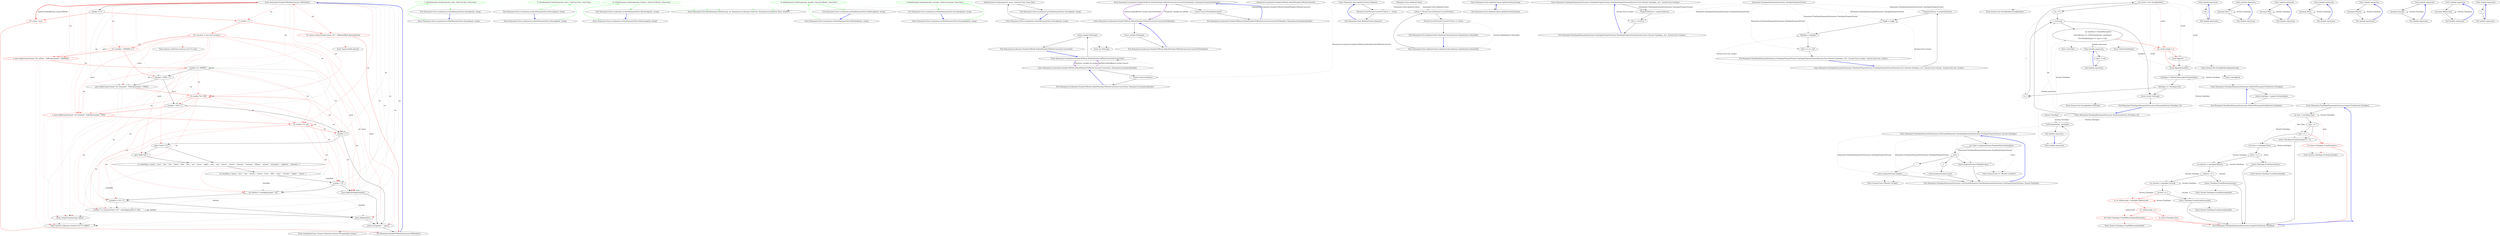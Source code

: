 digraph  {
n0 [cluster="Humanizer.NumberToWordsExtension.ToWords(int)", label="Entry Humanizer.NumberToWordsExtension.ToWords(int)", span="13-13"];
n1 [cluster="Humanizer.NumberToWordsExtension.ToWords(int)", label="number == 0", span="15-15"];
n3 [cluster="Humanizer.NumberToWordsExtension.ToWords(int)", color=red, community=0, label="3: number < 0", span="18-18"];
n4 [cluster="Humanizer.NumberToWordsExtension.ToWords(int)", color=red, community=0, label="23: return string.Format(''minus {0}'', ToWords(Math.Abs(number)));", span="19-19"];
n6 [cluster="Humanizer.NumberToWordsExtension.ToWords(int)", color=red, community=0, label="23: (number / 1000000) > 0", span="23-23"];
n7 [cluster="Humanizer.NumberToWordsExtension.ToWords(int)", color=red, community=0, label="3: parts.Add(string.Format(''{0} million'', ToWords(number / 1000000)))", span="25-25"];
n8 [cluster="Humanizer.NumberToWordsExtension.ToWords(int)", label="number %= 1000000", span="26-26"];
n9 [cluster="Humanizer.NumberToWordsExtension.ToWords(int)", label="(number / 1000) > 0", span="29-29"];
n10 [cluster="Humanizer.NumberToWordsExtension.ToWords(int)", label="parts.Add(string.Format(''{0} thousand'', ToWords(number / 1000)))", span="31-31"];
n11 [cluster="Humanizer.NumberToWordsExtension.ToWords(int)", color=red, community=0, label="23: number %= 1000", span="32-32"];
n12 [cluster="Humanizer.NumberToWordsExtension.ToWords(int)", label="(number / 100) > 0", span="35-35"];
n13 [cluster="Humanizer.NumberToWordsExtension.ToWords(int)", color=red, community=0, label="3: parts.Add(string.Format(''{0} hundred'', ToWords(number / 100)))", span="37-37"];
n14 [cluster="Humanizer.NumberToWordsExtension.ToWords(int)", color=red, community=0, label="23: number %= 100", span="38-38"];
n15 [cluster="Humanizer.NumberToWordsExtension.ToWords(int)", label="number > 0", span="41-41"];
n20 [cluster="Humanizer.NumberToWordsExtension.ToWords(int)", label="number < 20", span="49-49"];
n21 [cluster="Humanizer.NumberToWordsExtension.ToWords(int)", label="parts.Add(unitsMap[number])", span="50-50"];
n22 [cluster="Humanizer.NumberToWordsExtension.ToWords(int)", label="var lastPart = tensMap[number / 10]", span="53-53"];
n23 [cluster="Humanizer.NumberToWordsExtension.ToWords(int)", label="(number % 10) > 0", span="54-54"];
n24 [cluster="Humanizer.NumberToWordsExtension.ToWords(int)", label="lastPart += string.Format(''-{0}'', unitsMap[number % 10])", span="55-55"];
n2 [cluster="Humanizer.NumberToWordsExtension.ToWords(int)", color=red, community=0, label="23: return ''zero'';", span="16-16"];
n5 [cluster="Humanizer.NumberToWordsExtension.ToWords(int)", color=red, community=0, label="23: var parts = new List<string>()", span="21-21"];
n30 [cluster="System.Collections.Generic.List<T>.List()", label="Entry System.Collections.Generic.List<T>.List()", span="0-0"];
n16 [cluster="Humanizer.NumberToWordsExtension.ToWords(int)", label="parts.Count != 0", span="43-43"];
n17 [cluster="Humanizer.NumberToWordsExtension.ToWords(int)", label="parts.Add(''and'')", span="44-44"];
n25 [cluster="Humanizer.NumberToWordsExtension.ToWords(int)", label="parts.Add(lastPart)", span="56-56"];
n26 [cluster="Humanizer.NumberToWordsExtension.ToWords(int)", label="return string.Join('' '', parts);", span="60-60"];
n29 [cluster="string.Format(string, object)", label="Entry string.Format(string, object)", span="0-0"];
n31 [cluster="System.Collections.Generic.List<T>.Add(T)", label="Entry System.Collections.Generic.List<T>.Add(T)", span="0-0"];
n18 [cluster="Humanizer.NumberToWordsExtension.ToWords(int)", label="var unitsMap = new[] { ''zero'', ''one'', ''two'', ''three'', ''four'', ''five'', ''six'', ''seven'', ''eight'', ''nine'', ''ten'', ''eleven'', ''twelve'', ''thirteen'', ''fourteen'', ''fifteen'', ''sixteen'', ''seventeen'', ''eighteen'', ''nineteen'' }", span="46-46"];
n19 [cluster="Humanizer.NumberToWordsExtension.ToWords(int)", label="var tensMap = new[] { ''zero'', ''ten'', ''twenty'', ''thirty'', ''forty'', ''fifty'', ''sixty'', ''seventy'', ''eighty'', ''ninety'' }", span="47-47"];
n27 [cluster="Humanizer.NumberToWordsExtension.ToWords(int)", label="Exit Humanizer.NumberToWordsExtension.ToWords(int)", span="13-13"];
n32 [cluster="string.Join(string, System.Collections.Generic.IEnumerable<string>)", label="Entry string.Join(string, System.Collections.Generic.IEnumerable<string>)", span="0-0"];
n28 [cluster="System.Math.Abs(int)", label="Entry System.Math.Abs(int)", span="0-0"];
d3 [cluster="Humanizer.Tests.Localisation.ar.DateHumanizeTests.DaysAgo(int, string)", color=green, community=0, label="1: DateHumanize.Verify(expected, days, TimeUnit.Day, Tense.Past)", span="17-17"];
d2 [cluster="Humanizer.Tests.Localisation.ar.DateHumanizeTests.DaysAgo(int, string)", label="Entry Humanizer.Tests.Localisation.ar.DateHumanizeTests.DaysAgo(int, string)", span="15-15"];
d4 [cluster="Humanizer.Tests.Localisation.ar.DateHumanizeTests.DaysAgo(int, string)", label="Exit Humanizer.Tests.Localisation.ar.DateHumanizeTests.DaysAgo(int, string)", span="15-15"];
d5 [cluster="Humanizer.Tests.DateHumanize.Verify(string, int, Humanizer.Localisation.TimeUnit, Humanizer.Localisation.Tense, double?)", label="Entry Humanizer.Tests.DateHumanize.Verify(string, int, Humanizer.Localisation.TimeUnit, Humanizer.Localisation.Tense, double?)", span="29-29"];
d7 [cluster="Humanizer.Tests.Localisation.ar.DateHumanizeTests.HoursAgo(int, string)", color=green, community=0, label="8: DateHumanize.Verify(expected, hours, TimeUnit.Hour, Tense.Past)", span="27-27"];
d6 [cluster="Humanizer.Tests.Localisation.ar.DateHumanizeTests.HoursAgo(int, string)", label="Entry Humanizer.Tests.Localisation.ar.DateHumanizeTests.HoursAgo(int, string)", span="25-25"];
d8 [cluster="Humanizer.Tests.Localisation.ar.DateHumanizeTests.HoursAgo(int, string)", label="Exit Humanizer.Tests.Localisation.ar.DateHumanizeTests.HoursAgo(int, string)", span="25-25"];
d10 [cluster="Humanizer.Tests.Localisation.ar.DateHumanizeTests.MinutesAgo(int, string)", color=green, community=0, label="14: DateHumanize.Verify(expected, minutes, TimeUnit.Minute, Tense.Past)", span="37-37"];
d9 [cluster="Humanizer.Tests.Localisation.ar.DateHumanizeTests.MinutesAgo(int, string)", label="Entry Humanizer.Tests.Localisation.ar.DateHumanizeTests.MinutesAgo(int, string)", span="35-35"];
d11 [cluster="Humanizer.Tests.Localisation.ar.DateHumanizeTests.MinutesAgo(int, string)", label="Exit Humanizer.Tests.Localisation.ar.DateHumanizeTests.MinutesAgo(int, string)", span="35-35"];
d13 [cluster="Humanizer.Tests.Localisation.ar.DateHumanizeTests.MonthsAgo(int, string)", color=green, community=0, label="8: DateHumanize.Verify(expected, months, TimeUnit.Month, Tense.Past)", span="47-47"];
d12 [cluster="Humanizer.Tests.Localisation.ar.DateHumanizeTests.MonthsAgo(int, string)", label="Entry Humanizer.Tests.Localisation.ar.DateHumanizeTests.MonthsAgo(int, string)", span="45-45"];
d14 [cluster="Humanizer.Tests.Localisation.ar.DateHumanizeTests.MonthsAgo(int, string)", label="Exit Humanizer.Tests.Localisation.ar.DateHumanizeTests.MonthsAgo(int, string)", span="45-45"];
d16 [cluster="Humanizer.Tests.Localisation.ar.DateHumanizeTests.SecondsAgo(int, string)", color=green, community=0, label="1: DateHumanize.Verify(expected, seconds, TimeUnit.Second, Tense.Past)", span="57-57"];
d15 [cluster="Humanizer.Tests.Localisation.ar.DateHumanizeTests.SecondsAgo(int, string)", label="Entry Humanizer.Tests.Localisation.ar.DateHumanizeTests.SecondsAgo(int, string)", span="55-55"];
d17 [cluster="Humanizer.Tests.Localisation.ar.DateHumanizeTests.SecondsAgo(int, string)", label="Exit Humanizer.Tests.Localisation.ar.DateHumanizeTests.SecondsAgo(int, string)", span="55-55"];
d19 [cluster="Humanizer.Tests.Localisation.ar.DateHumanizeTests.YearsAgo(int, string)", label="DateHumanize.Verify(expected, years, TimeUnit.Year, Tense.Past)", span="67-67"];
d18 [cluster="Humanizer.Tests.Localisation.ar.DateHumanizeTests.YearsAgo(int, string)", label="Entry Humanizer.Tests.Localisation.ar.DateHumanizeTests.YearsAgo(int, string)", span="65-65"];
d20 [cluster="Humanizer.Tests.Localisation.ar.DateHumanizeTests.YearsAgo(int, string)", label="Exit Humanizer.Tests.Localisation.ar.DateHumanizeTests.YearsAgo(int, string)", span="65-65"];
m0_7 [cluster="Humanizer.Localisation.NumberToWords.DefaultNumberToWordsConverter.ConvertToOrdinal(int, Humanizer.GrammaticalGender)", file="DefaultNumberToWordsConverter.cs", label="Entry Humanizer.Localisation.NumberToWords.DefaultNumberToWordsConverter.ConvertToOrdinal(int, Humanizer.GrammaticalGender)", span="35-35"];
m0_8 [cluster="Humanizer.Localisation.NumberToWords.DefaultNumberToWordsConverter.ConvertToOrdinal(int, Humanizer.GrammaticalGender)", file="DefaultNumberToWordsConverter.cs", label="return ConvertToOrdinal(number);", span="37-37"];
m0_9 [cluster="Humanizer.Localisation.NumberToWords.DefaultNumberToWordsConverter.ConvertToOrdinal(int, Humanizer.GrammaticalGender)", file="DefaultNumberToWordsConverter.cs", label="Exit Humanizer.Localisation.NumberToWords.DefaultNumberToWordsConverter.ConvertToOrdinal(int, Humanizer.GrammaticalGender)", span="35-35"];
m0_6 [cluster="int.ToString()", file="DefaultNumberToWordsConverter.cs", label="Entry int.ToString()", span="0-0"];
m0_3 [cluster="Humanizer.Localisation.NumberToWords.DefaultNumberToWordsConverter.Convert(int)", file="DefaultNumberToWordsConverter.cs", label="Entry Humanizer.Localisation.NumberToWords.DefaultNumberToWordsConverter.Convert(int)", span="22-22"];
m0_4 [cluster="Humanizer.Localisation.NumberToWords.DefaultNumberToWordsConverter.Convert(int)", file="DefaultNumberToWordsConverter.cs", label="return number.ToString();", span="24-24"];
m0_5 [cluster="Humanizer.Localisation.NumberToWords.DefaultNumberToWordsConverter.Convert(int)", file="DefaultNumberToWordsConverter.cs", label="Exit Humanizer.Localisation.NumberToWords.DefaultNumberToWordsConverter.Convert(int)", span="22-22"];
m0_0 [cluster="Humanizer.Localisation.NumberToWords.DefaultNumberToWordsConverter.Convert(int, Humanizer.GrammaticalGender)", file="DefaultNumberToWordsConverter.cs", label="Entry Humanizer.Localisation.NumberToWords.DefaultNumberToWordsConverter.Convert(int, Humanizer.GrammaticalGender)", span="12-12"];
m0_1 [cluster="Humanizer.Localisation.NumberToWords.DefaultNumberToWordsConverter.Convert(int, Humanizer.GrammaticalGender)", file="DefaultNumberToWordsConverter.cs", label="return Convert(number);", span="14-14"];
m0_2 [cluster="Humanizer.Localisation.NumberToWords.DefaultNumberToWordsConverter.Convert(int, Humanizer.GrammaticalGender)", file="DefaultNumberToWordsConverter.cs", label="Exit Humanizer.Localisation.NumberToWords.DefaultNumberToWordsConverter.Convert(int, Humanizer.GrammaticalGender)", span="12-12"];
m0_10 [cluster="Humanizer.Localisation.NumberToWords.DefaultNumberToWordsConverter.ConvertToOrdinal(int)", file="DefaultNumberToWordsConverter.cs", label="Entry Humanizer.Localisation.NumberToWords.DefaultNumberToWordsConverter.ConvertToOrdinal(int)", span="45-45"];
m0_11 [cluster="Humanizer.Localisation.NumberToWords.DefaultNumberToWordsConverter.ConvertToOrdinal(int)", file="DefaultNumberToWordsConverter.cs", label="return number.ToString();", span="47-47"];
m0_12 [cluster="Humanizer.Localisation.NumberToWords.DefaultNumberToWordsConverter.ConvertToOrdinal(int)", file="DefaultNumberToWordsConverter.cs", label="Exit Humanizer.Localisation.NumberToWords.DefaultNumberToWordsConverter.ConvertToOrdinal(int)", span="45-45"];
m0_13 [file="DefaultNumberToWordsConverter.cs", label="Humanizer.Localisation.NumberToWords.DefaultNumberToWordsConverter", span=""];
m3_6 [cluster="Humanizer.Tests.AmbientCulture.Dispose()", file="GermanNumberToWordsConverter.cs", label="Entry Humanizer.Tests.AmbientCulture.Dispose()", span="21-21"];
m3_7 [cluster="Humanizer.Tests.AmbientCulture.Dispose()", file="GermanNumberToWordsConverter.cs", label="Thread.CurrentThread.CurrentUICulture = _culture", span="23-23"];
m3_8 [cluster="Humanizer.Tests.AmbientCulture.Dispose()", file="GermanNumberToWordsConverter.cs", label="Exit Humanizer.Tests.AmbientCulture.Dispose()", span="21-21"];
m3_4 [cluster="Humanizer.Tests.AmbientCulture.AmbientCulture(string)", file="GermanNumberToWordsConverter.cs", label="Entry Humanizer.Tests.AmbientCulture.AmbientCulture(string)", span="16-16"];
m3_5 [cluster="Humanizer.Tests.AmbientCulture.AmbientCulture(string)", file="GermanNumberToWordsConverter.cs", label="Exit Humanizer.Tests.AmbientCulture.AmbientCulture(string)", span="16-16"];
m3_0 [cluster="Humanizer.Tests.AmbientCulture.AmbientCulture(System.Globalization.CultureInfo)", file="GermanNumberToWordsConverter.cs", label="Entry Humanizer.Tests.AmbientCulture.AmbientCulture(System.Globalization.CultureInfo)", span="10-10"];
m3_1 [cluster="Humanizer.Tests.AmbientCulture.AmbientCulture(System.Globalization.CultureInfo)", file="GermanNumberToWordsConverter.cs", label="_culture = Thread.CurrentThread.CurrentUICulture", span="12-12"];
m3_2 [cluster="Humanizer.Tests.AmbientCulture.AmbientCulture(System.Globalization.CultureInfo)", file="GermanNumberToWordsConverter.cs", label="Thread.CurrentThread.CurrentUICulture = culture", span="13-13"];
m3_3 [cluster="Humanizer.Tests.AmbientCulture.AmbientCulture(System.Globalization.CultureInfo)", file="GermanNumberToWordsConverter.cs", label="Exit Humanizer.Tests.AmbientCulture.AmbientCulture(System.Globalization.CultureInfo)", span="10-10"];
m3_9 [file="GermanNumberToWordsConverter.cs", label="Humanizer.Tests.AmbientCulture", span=""];
m10_94 [cluster="Humanizer.TimeSpanHumanizeExtensions.TimeSpanPropertyFormat.TimeSpanPropertyFormat(System.Func<System.TimeSpan, int>, System.Func<string>)", file="OrdinalizeExtensions.cs", label="Entry Humanizer.TimeSpanHumanizeExtensions.TimeSpanPropertyFormat.TimeSpanPropertyFormat(System.Func<System.TimeSpan, int>, System.Func<string>)", span="154-154"];
m10_95 [cluster="Humanizer.TimeSpanHumanizeExtensions.TimeSpanPropertyFormat.TimeSpanPropertyFormat(System.Func<System.TimeSpan, int>, System.Func<string>)", file="OrdinalizeExtensions.cs", label="PropertySelector = propertySelector", span="156-156"];
m10_96 [cluster="Humanizer.TimeSpanHumanizeExtensions.TimeSpanPropertyFormat.TimeSpanPropertyFormat(System.Func<System.TimeSpan, int>, System.Func<string>)", file="OrdinalizeExtensions.cs", label="Zero = zeroFunc", span="157-157"];
m10_97 [cluster="Humanizer.TimeSpanHumanizeExtensions.TimeSpanPropertyFormat.TimeSpanPropertyFormat(System.Func<System.TimeSpan, int>, System.Func<string>)", file="OrdinalizeExtensions.cs", label="Exit Humanizer.TimeSpanHumanizeExtensions.TimeSpanPropertyFormat.TimeSpanPropertyFormat(System.Func<System.TimeSpan, int>, System.Func<string>)", span="154-154"];
m10_13 [cluster="System.Text.StringBuilder.StringBuilder()", file="OrdinalizeExtensions.cs", label="Entry System.Text.StringBuilder.StringBuilder()", span="0-0"];
m10_29 [cluster="Humanizer.TimeSpanHumanizeExtensions.LargestUnit(System.TimeSpan)", file="OrdinalizeExtensions.cs", label="Entry Humanizer.TimeSpanHumanizeExtensions.LargestUnit(System.TimeSpan)", span="46-46"];
m10_30 [cluster="Humanizer.TimeSpanHumanizeExtensions.LargestUnit(System.TimeSpan)", file="OrdinalizeExtensions.cs", label="var days = timeSpan.Days", span="48-48"];
m10_31 [cluster="Humanizer.TimeSpanHumanizeExtensions.LargestUnit(System.TimeSpan)", file="OrdinalizeExtensions.cs", label="days >= 7", span="49-49"];
m10_32 [cluster="Humanizer.TimeSpanHumanizeExtensions.LargestUnit(System.TimeSpan)", file="OrdinalizeExtensions.cs", label="return TimeSpan.FromDays((days/7) * 7);", span="50-50"];
m10_33 [cluster="Humanizer.TimeSpanHumanizeExtensions.LargestUnit(System.TimeSpan)", file="OrdinalizeExtensions.cs", label="days >= 1", span="51-51"];
m10_34 [cluster="Humanizer.TimeSpanHumanizeExtensions.LargestUnit(System.TimeSpan)", color=red, community=0, file="OrdinalizeExtensions.cs", label="13: return TimeSpan.FromDays(days);", span="52-52"];
m10_35 [cluster="Humanizer.TimeSpanHumanizeExtensions.LargestUnit(System.TimeSpan)", file="OrdinalizeExtensions.cs", label="var hours = timeSpan.Hours", span="54-54"];
m10_36 [cluster="Humanizer.TimeSpanHumanizeExtensions.LargestUnit(System.TimeSpan)", file="OrdinalizeExtensions.cs", label="hours >= 1", span="55-55"];
m10_37 [cluster="Humanizer.TimeSpanHumanizeExtensions.LargestUnit(System.TimeSpan)", file="OrdinalizeExtensions.cs", label="return TimeSpan.FromHours(hours);", span="56-56"];
m10_38 [cluster="Humanizer.TimeSpanHumanizeExtensions.LargestUnit(System.TimeSpan)", file="OrdinalizeExtensions.cs", label="var minutes = timeSpan.Minutes", span="58-58"];
m10_39 [cluster="Humanizer.TimeSpanHumanizeExtensions.LargestUnit(System.TimeSpan)", file="OrdinalizeExtensions.cs", label="minutes >= 1", span="59-59"];
m10_40 [cluster="Humanizer.TimeSpanHumanizeExtensions.LargestUnit(System.TimeSpan)", file="OrdinalizeExtensions.cs", label="return TimeSpan.FromMinutes(minutes);", span="60-60"];
m10_41 [cluster="Humanizer.TimeSpanHumanizeExtensions.LargestUnit(System.TimeSpan)", file="OrdinalizeExtensions.cs", label="var seconds = timeSpan.Seconds", span="62-62"];
m10_42 [cluster="Humanizer.TimeSpanHumanizeExtensions.LargestUnit(System.TimeSpan)", file="OrdinalizeExtensions.cs", label="seconds >= 1", span="63-63"];
m10_43 [cluster="Humanizer.TimeSpanHumanizeExtensions.LargestUnit(System.TimeSpan)", file="OrdinalizeExtensions.cs", label="return TimeSpan.FromSeconds(seconds);", span="64-64"];
m10_44 [cluster="Humanizer.TimeSpanHumanizeExtensions.LargestUnit(System.TimeSpan)", color=red, community=0, file="OrdinalizeExtensions.cs", label="0: var milliseconds = timeSpan.Milliseconds", span="66-66"];
m10_45 [cluster="Humanizer.TimeSpanHumanizeExtensions.LargestUnit(System.TimeSpan)", color=red, community=0, file="OrdinalizeExtensions.cs", label="21: milliseconds >= 1", span="67-67"];
m10_46 [cluster="Humanizer.TimeSpanHumanizeExtensions.LargestUnit(System.TimeSpan)", color=red, community=0, file="OrdinalizeExtensions.cs", label="18: return TimeSpan.FromMilliseconds(milliseconds);", span="68-68"];
m10_47 [cluster="Humanizer.TimeSpanHumanizeExtensions.LargestUnit(System.TimeSpan)", color=red, community=0, file="OrdinalizeExtensions.cs", label="0: return TimeSpan.Zero;", span="70-70"];
m10_48 [cluster="Humanizer.TimeSpanHumanizeExtensions.LargestUnit(System.TimeSpan)", file="OrdinalizeExtensions.cs", label="Exit Humanizer.TimeSpanHumanizeExtensions.LargestUnit(System.TimeSpan)", span="46-46"];
m10_23 [cluster="Humanizer.TimeSpanHumanizeExtensions.TryFormat(Humanizer.TimeSpanHumanizeExtensions.TimeSpanPropertyFormat, System.TimeSpan)", file="OrdinalizeExtensions.cs", label="Entry Humanizer.TimeSpanHumanizeExtensions.TryFormat(Humanizer.TimeSpanHumanizeExtensions.TimeSpanPropertyFormat, System.TimeSpan)", span="121-121"];
m10_75 [cluster="Humanizer.TimeSpanHumanizeExtensions.TryFormat(Humanizer.TimeSpanHumanizeExtensions.TimeSpanPropertyFormat, System.TimeSpan)", file="OrdinalizeExtensions.cs", label="var value = propertyFormat.PropertySelector(timeSpan)", span="125-125"];
m10_78 [cluster="Humanizer.TimeSpanHumanizeExtensions.TryFormat(Humanizer.TimeSpanHumanizeExtensions.TimeSpanPropertyFormat, System.TimeSpan)", file="OrdinalizeExtensions.cs", label="return propertyFormat.Zero();", span="129-129"];
m10_80 [cluster="Humanizer.TimeSpanHumanizeExtensions.TryFormat(Humanizer.TimeSpanHumanizeExtensions.TimeSpanPropertyFormat, System.TimeSpan)", file="OrdinalizeExtensions.cs", label="return propertyFormat.Single();", span="131-131"];
m10_81 [cluster="Humanizer.TimeSpanHumanizeExtensions.TryFormat(Humanizer.TimeSpanHumanizeExtensions.TimeSpanPropertyFormat, System.TimeSpan)", file="OrdinalizeExtensions.cs", label="return propertyFormat.Multiple(value);", span="133-133"];
m10_76 [cluster="Humanizer.TimeSpanHumanizeExtensions.TryFormat(Humanizer.TimeSpanHumanizeExtensions.TimeSpanPropertyFormat, System.TimeSpan)", file="OrdinalizeExtensions.cs", label=value, span="126-126"];
m10_77 [cluster="Humanizer.TimeSpanHumanizeExtensions.TryFormat(Humanizer.TimeSpanHumanizeExtensions.TimeSpanPropertyFormat, System.TimeSpan)", file="OrdinalizeExtensions.cs", label=0, span="128-128"];
m10_79 [cluster="Humanizer.TimeSpanHumanizeExtensions.TryFormat(Humanizer.TimeSpanHumanizeExtensions.TimeSpanPropertyFormat, System.TimeSpan)", file="OrdinalizeExtensions.cs", label=1, span="130-130"];
m10_82 [cluster="Humanizer.TimeSpanHumanizeExtensions.TryFormat(Humanizer.TimeSpanHumanizeExtensions.TimeSpanPropertyFormat, System.TimeSpan)", file="OrdinalizeExtensions.cs", label="Exit Humanizer.TimeSpanHumanizeExtensions.TryFormat(Humanizer.TimeSpanHumanizeExtensions.TimeSpanPropertyFormat, System.TimeSpan)", span="121-121"];
m10_83 [cluster="System.Func<T, TResult>.Invoke(T)", file="OrdinalizeExtensions.cs", label="Entry System.Func<T, TResult>.Invoke(T)", span="0-0"];
m10_51 [cluster="System.TimeSpan.FromMinutes(double)", file="OrdinalizeExtensions.cs", label="Entry System.TimeSpan.FromMinutes(double)", span="0-0"];
m10_19 [cluster="System.Text.StringBuilder.ToString()", file="OrdinalizeExtensions.cs", label="Entry System.Text.StringBuilder.ToString()", span="0-0"];
m10_16 [cluster="System.Text.StringBuilder.Append(string)", file="OrdinalizeExtensions.cs", label="Entry System.Text.StringBuilder.Append(string)", span="0-0"];
m10_52 [cluster="System.TimeSpan.FromSeconds(double)", file="OrdinalizeExtensions.cs", label="Entry System.TimeSpan.FromSeconds(double)", span="0-0"];
m10_0 [cluster="Humanizer.TimeSpanHumanizeExtensions.Humanize(System.TimeSpan, int)", file="OrdinalizeExtensions.cs", label="Entry Humanizer.TimeSpanHumanizeExtensions.Humanize(System.TimeSpan, int)", span="19-19"];
m10_1 [cluster="Humanizer.TimeSpanHumanizeExtensions.Humanize(System.TimeSpan, int)", file="OrdinalizeExtensions.cs", label="var result = new StringBuilder()", span="21-21"];
m10_3 [cluster="Humanizer.TimeSpanHumanizeExtensions.Humanize(System.TimeSpan, int)", file="OrdinalizeExtensions.cs", label="i < precision", span="22-22"];
m10_4 [cluster="Humanizer.TimeSpanHumanizeExtensions.Humanize(System.TimeSpan, int)", file="OrdinalizeExtensions.cs", label="var timePart = FormatParameters\r\n                    .Select(format => TryFormat(format, timeSpan))\r\n                    .FirstOrDefault(part => part != null)", span="24-26"];
m10_8 [cluster="Humanizer.TimeSpanHumanizeExtensions.Humanize(System.TimeSpan, int)", file="OrdinalizeExtensions.cs", label="timeSpan = TakeOutTheLargestUnit(timeSpan)", span="33-33"];
m10_2 [cluster="Humanizer.TimeSpanHumanizeExtensions.Humanize(System.TimeSpan, int)", file="OrdinalizeExtensions.cs", label="int i = 0", span="22-22"];
m10_5 [cluster="Humanizer.TimeSpanHumanizeExtensions.Humanize(System.TimeSpan, int)", color=red, community=0, file="OrdinalizeExtensions.cs", label="22: result.Length > 0", span="28-28"];
m10_6 [cluster="Humanizer.TimeSpanHumanizeExtensions.Humanize(System.TimeSpan, int)", file="OrdinalizeExtensions.cs", label="result.Append('', '')", span="29-29"];
m10_7 [cluster="Humanizer.TimeSpanHumanizeExtensions.Humanize(System.TimeSpan, int)", file="OrdinalizeExtensions.cs", label="result.Append(timePart)", span="31-31"];
m10_11 [cluster="Humanizer.TimeSpanHumanizeExtensions.Humanize(System.TimeSpan, int)", file="OrdinalizeExtensions.cs", label="return result.ToString();", span="38-38"];
m10_10 [cluster="Humanizer.TimeSpanHumanizeExtensions.Humanize(System.TimeSpan, int)", file="OrdinalizeExtensions.cs", label="i++", span="22-22"];
m10_9 [cluster="Humanizer.TimeSpanHumanizeExtensions.Humanize(System.TimeSpan, int)", file="OrdinalizeExtensions.cs", label="timeSpan == TimeSpan.Zero", span="34-34"];
m10_12 [cluster="Humanizer.TimeSpanHumanizeExtensions.Humanize(System.TimeSpan, int)", file="OrdinalizeExtensions.cs", label="Exit Humanizer.TimeSpanHumanizeExtensions.Humanize(System.TimeSpan, int)", span="19-19"];
m10_50 [cluster="System.TimeSpan.FromHours(double)", file="OrdinalizeExtensions.cs", label="Entry System.TimeSpan.FromHours(double)", span="0-0"];
m10_53 [cluster="System.TimeSpan.FromMilliseconds(double)", file="OrdinalizeExtensions.cs", label="Entry System.TimeSpan.FromMilliseconds(double)", span="0-0"];
m10_85 [cluster="Humanizer.TimeSpanHumanizeExtensions.TimeSpanPropertyFormat.TimeSpanPropertyFormat(System.Func<System.TimeSpan, int>, System.Func<string>, System.Func<int, string>)", file="OrdinalizeExtensions.cs", label="Entry Humanizer.TimeSpanHumanizeExtensions.TimeSpanPropertyFormat.TimeSpanPropertyFormat(System.Func<System.TimeSpan, int>, System.Func<string>, System.Func<int, string>)", span="143-143"];
m10_86 [cluster="Humanizer.TimeSpanHumanizeExtensions.TimeSpanPropertyFormat.TimeSpanPropertyFormat(System.Func<System.TimeSpan, int>, System.Func<string>, System.Func<int, string>)", file="OrdinalizeExtensions.cs", label="PropertySelector = propertySelector", span="148-148"];
m10_87 [cluster="Humanizer.TimeSpanHumanizeExtensions.TimeSpanPropertyFormat.TimeSpanPropertyFormat(System.Func<System.TimeSpan, int>, System.Func<string>, System.Func<int, string>)", file="OrdinalizeExtensions.cs", label="Single = single", span="149-149"];
m10_88 [cluster="Humanizer.TimeSpanHumanizeExtensions.TimeSpanPropertyFormat.TimeSpanPropertyFormat(System.Func<System.TimeSpan, int>, System.Func<string>, System.Func<int, string>)", file="OrdinalizeExtensions.cs", label="Multiple = multiple", span="150-150"];
m10_89 [cluster="Humanizer.TimeSpanHumanizeExtensions.TimeSpanPropertyFormat.TimeSpanPropertyFormat(System.Func<System.TimeSpan, int>, System.Func<string>, System.Func<int, string>)", file="OrdinalizeExtensions.cs", label="Zero = () => null", span="151-151"];
m10_90 [cluster="Humanizer.TimeSpanHumanizeExtensions.TimeSpanPropertyFormat.TimeSpanPropertyFormat(System.Func<System.TimeSpan, int>, System.Func<string>, System.Func<int, string>)", file="OrdinalizeExtensions.cs", label="Exit Humanizer.TimeSpanHumanizeExtensions.TimeSpanPropertyFormat.TimeSpanPropertyFormat(System.Func<System.TimeSpan, int>, System.Func<string>, System.Func<int, string>)", span="143-143"];
m10_18 [cluster="Humanizer.TimeSpanHumanizeExtensions.TakeOutTheLargestUnit(System.TimeSpan)", file="OrdinalizeExtensions.cs", label="Entry Humanizer.TimeSpanHumanizeExtensions.TakeOutTheLargestUnit(System.TimeSpan)", span="41-41"];
m10_27 [cluster="Humanizer.TimeSpanHumanizeExtensions.TakeOutTheLargestUnit(System.TimeSpan)", file="OrdinalizeExtensions.cs", label="return timeSpan - LargestUnit(timeSpan);", span="43-43"];
m10_28 [cluster="Humanizer.TimeSpanHumanizeExtensions.TakeOutTheLargestUnit(System.TimeSpan)", file="OrdinalizeExtensions.cs", label="Exit Humanizer.TimeSpanHumanizeExtensions.TakeOutTheLargestUnit(System.TimeSpan)", span="41-41"];
m10_49 [cluster="System.TimeSpan.FromDays(double)", file="OrdinalizeExtensions.cs", label="Entry System.TimeSpan.FromDays(double)", span="0-0"];
m10_91 [cluster="lambda expression", file="OrdinalizeExtensions.cs", label="Entry lambda expression", span="151-151"];
m10_21 [cluster="lambda expression", file="OrdinalizeExtensions.cs", label="TryFormat(format, timeSpan)", span="25-25"];
m10_20 [cluster="lambda expression", file="OrdinalizeExtensions.cs", label="Entry lambda expression", span="25-25"];
m10_24 [cluster="lambda expression", file="OrdinalizeExtensions.cs", label="Entry lambda expression", span="26-26"];
m10_22 [cluster="lambda expression", file="OrdinalizeExtensions.cs", label="Exit lambda expression", span="25-25"];
m10_25 [cluster="lambda expression", file="OrdinalizeExtensions.cs", label="part != null", span="26-26"];
m10_26 [cluster="lambda expression", file="OrdinalizeExtensions.cs", label="Exit lambda expression", span="26-26"];
m10_54 [cluster="lambda expression", file="OrdinalizeExtensions.cs", label="Entry lambda expression", span="85-85"];
m10_55 [cluster="lambda expression", file="OrdinalizeExtensions.cs", label="timespan.Days / 7", span="85-85"];
m10_56 [cluster="lambda expression", file="OrdinalizeExtensions.cs", label="Exit lambda expression", span="85-85"];
m10_57 [cluster="lambda expression", file="OrdinalizeExtensions.cs", label="Entry lambda expression", span="89-89"];
m10_58 [cluster="lambda expression", file="OrdinalizeExtensions.cs", label="timespan.Days", span="89-89"];
m10_59 [cluster="lambda expression", file="OrdinalizeExtensions.cs", label="Exit lambda expression", span="89-89"];
m10_60 [cluster="lambda expression", file="OrdinalizeExtensions.cs", label="Entry lambda expression", span="93-93"];
m10_61 [cluster="lambda expression", file="OrdinalizeExtensions.cs", label="timespan.Hours", span="93-93"];
m10_62 [cluster="lambda expression", file="OrdinalizeExtensions.cs", label="Exit lambda expression", span="93-93"];
m10_63 [cluster="lambda expression", file="OrdinalizeExtensions.cs", label="Entry lambda expression", span="97-97"];
m10_64 [cluster="lambda expression", file="OrdinalizeExtensions.cs", label="timespan.Minutes", span="97-97"];
m10_65 [cluster="lambda expression", file="OrdinalizeExtensions.cs", label="Exit lambda expression", span="97-97"];
m10_66 [cluster="lambda expression", file="OrdinalizeExtensions.cs", label="Entry lambda expression", span="101-101"];
m10_67 [cluster="lambda expression", file="OrdinalizeExtensions.cs", label="timespan.Seconds", span="101-101"];
m10_68 [cluster="lambda expression", file="OrdinalizeExtensions.cs", label="Exit lambda expression", span="101-101"];
m10_69 [cluster="lambda expression", file="OrdinalizeExtensions.cs", label="Entry lambda expression", span="105-105"];
m10_70 [cluster="lambda expression", file="OrdinalizeExtensions.cs", label="timespan.Milliseconds", span="105-105"];
m10_71 [cluster="lambda expression", file="OrdinalizeExtensions.cs", label="Exit lambda expression", span="105-105"];
m10_72 [cluster="lambda expression", file="OrdinalizeExtensions.cs", label="Entry lambda expression", span="109-109"];
m10_73 [cluster="lambda expression", file="OrdinalizeExtensions.cs", label=0, span="109-109"];
m10_74 [cluster="lambda expression", file="OrdinalizeExtensions.cs", label="Exit lambda expression", span="109-109"];
m10_92 [cluster="lambda expression", file="OrdinalizeExtensions.cs", label=null, span="151-151"];
m10_93 [cluster="lambda expression", file="OrdinalizeExtensions.cs", label="Exit lambda expression", span="151-151"];
m10_84 [cluster="System.Func<TResult>.Invoke()", file="OrdinalizeExtensions.cs", label="Entry System.Func<TResult>.Invoke()", span="0-0"];
m10_15 [cluster="Unk.FirstOrDefault", file="OrdinalizeExtensions.cs", label="Entry Unk.FirstOrDefault", span=""];
m10_17 [cluster="Unk.Append", file="OrdinalizeExtensions.cs", label="Entry Unk.Append", span=""];
m10_14 [cluster="Unk.Select", file="OrdinalizeExtensions.cs", label="Entry Unk.Select", span=""];
m10_98 [file="OrdinalizeExtensions.cs", label="System.TimeSpan", span=""];
m10_99 [file="OrdinalizeExtensions.cs", label="Humanizer.TimeSpanHumanizeExtensions.TimeSpanPropertyFormat", span=""];
n0 -> n1  [key=0, style=solid];
n0 -> n3  [color=red, key=1, label=int, style=dashed];
n0 -> n4  [color=red, key=1, label=int, style=dashed];
n0 -> n6  [color=red, key=1, label=int, style=dashed];
n0 -> n7  [color=red, key=1, label=int, style=dashed];
n0 -> n8  [color=darkseagreen4, key=1, label=int, style=dashed];
n0 -> n9  [color=darkseagreen4, key=1, label=int, style=dashed];
n0 -> n10  [color=darkseagreen4, key=1, label=int, style=dashed];
n0 -> n11  [color=red, key=1, label=int, style=dashed];
n0 -> n12  [color=darkseagreen4, key=1, label=int, style=dashed];
n0 -> n13  [color=red, key=1, label=int, style=dashed];
n0 -> n14  [color=red, key=1, label=int, style=dashed];
n0 -> n15  [color=darkseagreen4, key=1, label=int, style=dashed];
n0 -> n20  [color=darkseagreen4, key=1, label=int, style=dashed];
n0 -> n21  [color=darkseagreen4, key=1, label=int, style=dashed];
n0 -> n22  [color=darkseagreen4, key=1, label=int, style=dashed];
n0 -> n23  [color=darkseagreen4, key=1, label=int, style=dashed];
n0 -> n24  [color=darkseagreen4, key=1, label=int, style=dashed];
n0 -> n2  [color=red, key=3, label="method methodReturn string ToWords", style=bold];
n1 -> n2  [color=red, key=0, style=solid];
n1 -> n3  [color=red, key=0, style=solid];
n3 -> n4  [color=red, key=0, style=solid];
n3 -> n5  [color=red, key=0, style=solid];
n4 -> n27  [color=red, key=0, style=solid];
n4 -> n28  [color=red, key=2, style=dotted];
n4 -> n0  [color=red, key=2, style=dotted];
n4 -> n29  [color=red, key=2, style=dotted];
n6 -> n7  [color=red, key=0, style=solid];
n6 -> n9  [color=red, key=0, style=solid];
n7 -> n8  [color=red, key=0, style=solid];
n7 -> n0  [color=red, key=2, style=dotted];
n7 -> n29  [color=red, key=2, style=dotted];
n7 -> n31  [color=red, key=2, style=dotted];
n8 -> n9  [key=0, style=solid];
n8 -> n8  [color=darkseagreen4, key=1, label=int, style=dashed];
n8 -> n10  [color=darkseagreen4, key=1, label=int, style=dashed];
n8 -> n11  [color=red, key=1, label=int, style=dashed];
n8 -> n12  [color=darkseagreen4, key=1, label=int, style=dashed];
n8 -> n13  [color=red, key=1, label=int, style=dashed];
n8 -> n14  [color=red, key=1, label=int, style=dashed];
n8 -> n15  [color=darkseagreen4, key=1, label=int, style=dashed];
n8 -> n20  [color=darkseagreen4, key=1, label=int, style=dashed];
n8 -> n21  [color=darkseagreen4, key=1, label=int, style=dashed];
n8 -> n22  [color=darkseagreen4, key=1, label=int, style=dashed];
n8 -> n23  [color=darkseagreen4, key=1, label=int, style=dashed];
n8 -> n24  [color=darkseagreen4, key=1, label=int, style=dashed];
n9 -> n10  [key=0, style=solid];
n9 -> n12  [key=0, style=solid];
n10 -> n11  [color=red, key=0, style=solid];
n10 -> n0  [key=2, style=dotted];
n10 -> n29  [key=2, style=dotted];
n10 -> n31  [key=2, style=dotted];
n11 -> n12  [color=red, key=0, style=solid];
n11 -> n11  [color=red, key=1, label=int, style=dashed];
n11 -> n13  [color=red, key=1, label=int, style=dashed];
n11 -> n14  [color=red, key=1, label=int, style=dashed];
n11 -> n15  [color=red, key=1, label=int, style=dashed];
n11 -> n20  [color=red, key=1, label=int, style=dashed];
n11 -> n21  [color=red, key=1, label=int, style=dashed];
n11 -> n22  [color=red, key=1, label=int, style=dashed];
n11 -> n23  [color=red, key=1, label=int, style=dashed];
n11 -> n24  [color=red, key=1, label=int, style=dashed];
n12 -> n13  [color=red, key=0, style=solid];
n12 -> n15  [key=0, style=solid];
n13 -> n14  [color=red, key=0, style=solid];
n13 -> n0  [color=red, key=2, style=dotted];
n13 -> n29  [color=red, key=2, style=dotted];
n13 -> n31  [color=red, key=2, style=dotted];
n14 -> n15  [color=red, key=0, style=solid];
n14 -> n14  [color=red, key=1, label=int, style=dashed];
n14 -> n20  [color=red, key=1, label=int, style=dashed];
n14 -> n21  [color=red, key=1, label=int, style=dashed];
n14 -> n22  [color=red, key=1, label=int, style=dashed];
n14 -> n23  [color=red, key=1, label=int, style=dashed];
n14 -> n24  [color=red, key=1, label=int, style=dashed];
n15 -> n16  [key=0, style=solid];
n15 -> n26  [key=0, style=solid];
n20 -> n21  [key=0, style=solid];
n20 -> n22  [key=0, style=solid];
n21 -> n26  [key=0, style=solid];
n21 -> n31  [key=2, style=dotted];
n22 -> n23  [key=0, style=solid];
n22 -> n24  [color=darkseagreen4, key=1, label=lastPart, style=dashed];
n22 -> n25  [color=darkseagreen4, key=1, label=lastPart, style=dashed];
n23 -> n24  [key=0, style=solid];
n23 -> n25  [key=0, style=solid];
n24 -> n25  [key=0, style=solid];
n24 -> n29  [key=2, style=dotted];
n24 -> n24  [color=darkseagreen4, key=1, label=lastPart, style=dashed];
n2 -> n27  [color=red, key=0, style=solid];
n5 -> n6  [color=red, key=0, style=solid];
n5 -> n30  [color=red, key=2, style=dotted];
n5 -> n7  [color=red, key=1, label=parts, style=dashed];
n5 -> n10  [color=red, key=1, label=parts, style=dashed];
n5 -> n13  [color=red, key=1, label=parts, style=dashed];
n5 -> n16  [color=red, key=1, label=parts, style=dashed];
n5 -> n17  [color=red, key=1, label=parts, style=dashed];
n5 -> n21  [color=red, key=1, label=parts, style=dashed];
n5 -> n25  [color=red, key=1, label=parts, style=dashed];
n5 -> n26  [color=red, key=1, label=parts, style=dashed];
n16 -> n17  [key=0, style=solid];
n16 -> n18  [key=0, style=solid];
n17 -> n18  [key=0, style=solid];
n17 -> n31  [key=2, style=dotted];
n25 -> n26  [key=0, style=solid];
n25 -> n31  [key=2, style=dotted];
n26 -> n27  [key=0, style=solid];
n26 -> n32  [key=2, style=dotted];
n18 -> n19  [key=0, style=solid];
n18 -> n21  [color=darkseagreen4, key=1, label=unitsMap, style=dashed];
n18 -> n24  [color=darkseagreen4, key=1, label=unitsMap, style=dashed];
n19 -> n20  [key=0, style=solid];
n19 -> n22  [color=darkseagreen4, key=1, label=tensMap, style=dashed];
n27 -> n0  [color=blue, key=0, style=bold];
d3 -> d4  [color=green, key=0, style=solid];
d3 -> d5  [color=green, key=2, style=dotted];
d2 -> d3  [color=green, key=0, style=solid];
d4 -> d2  [color=blue, key=0, style=bold];
d7 -> d8  [color=green, key=0, style=solid];
d7 -> d5  [color=green, key=2, style=dotted];
d6 -> d7  [color=green, key=0, style=solid];
d8 -> d6  [color=blue, key=0, style=bold];
d10 -> d11  [color=green, key=0, style=solid];
d10 -> d5  [color=green, key=2, style=dotted];
d9 -> d10  [color=green, key=0, style=solid];
d11 -> d9  [color=blue, key=0, style=bold];
d13 -> d14  [color=green, key=0, style=solid];
d13 -> d5  [color=green, key=2, style=dotted];
d12 -> d13  [color=green, key=0, style=solid];
d14 -> d12  [color=blue, key=0, style=bold];
d16 -> d17  [color=green, key=0, style=solid];
d16 -> d5  [color=green, key=2, style=dotted];
d15 -> d16  [color=green, key=0, style=solid];
d17 -> d15  [color=blue, key=0, style=bold];
d19 -> d5  [key=2, style=dotted];
d19 -> d20  [key=0, style=solid];
d18 -> d19  [key=0, style=solid];
d20 -> d18  [color=blue, key=0, style=bold];
m0_7 -> m0_8  [key=0, style=solid];
m0_7 -> m0_10  [color=darkorchid, key=3, label="method methodReturn string ConvertToOrdinal", style=bold];
m0_8 -> m0_9  [key=0, style=solid];
m0_8 -> m0_10  [key=2, style=dotted];
m0_9 -> m0_7  [color=blue, key=0, style=bold];
m0_3 -> m0_4  [key=0, style=solid];
m0_3 -> m0_0  [color=darkorchid, key=3, label="Parameter variable int number", style=bold];
m0_4 -> m0_5  [key=0, style=solid];
m0_4 -> m0_6  [key=2, style=dotted];
m0_5 -> m0_3  [color=blue, key=0, style=bold];
m0_0 -> m0_1  [key=0, style=solid];
m0_0 -> m0_3  [color=darkorchid, key=3, label="method methodReturn string Convert", style=bold];
m0_1 -> m0_2  [key=0, style=solid];
m0_1 -> m0_3  [key=2, style=dotted];
m0_2 -> m0_0  [color=blue, key=0, style=bold];
m0_10 -> m0_11  [key=0, style=solid];
m0_10 -> m0_7  [color=darkorchid, key=3, label="Parameter variable int number", style=bold];
m0_11 -> m0_12  [key=0, style=solid];
m0_11 -> m0_6  [key=2, style=dotted];
m0_12 -> m0_10  [color=blue, key=0, style=bold];
m0_13 -> m0_1  [color=darkseagreen4, key=1, label="Humanizer.Localisation.NumberToWords.DefaultNumberToWordsConverter", style=dashed];
m0_13 -> m0_8  [color=darkseagreen4, key=1, label="Humanizer.Localisation.NumberToWords.DefaultNumberToWordsConverter", style=dashed];
m3_6 -> m3_7  [key=0, style=solid];
m3_7 -> m3_8  [key=0, style=solid];
m3_8 -> m3_6  [color=blue, key=0, style=bold];
m3_4 -> m3_5  [key=0, style=solid];
m3_5 -> m3_4  [color=blue, key=0, style=bold];
m3_0 -> m3_1  [key=0, style=solid];
m3_0 -> m3_2  [color=darkseagreen4, key=1, label="System.Globalization.CultureInfo", style=dashed];
m3_1 -> m3_2  [key=0, style=solid];
m3_2 -> m3_3  [key=0, style=solid];
m3_3 -> m3_0  [color=blue, key=0, style=bold];
m3_9 -> m3_1  [color=darkseagreen4, key=1, label="Humanizer.Tests.AmbientCulture", style=dashed];
m3_9 -> m3_7  [color=darkseagreen4, key=1, label="Humanizer.Tests.AmbientCulture", style=dashed];
m10_94 -> m10_95  [key=0, style=solid];
m10_94 -> m10_96  [color=darkseagreen4, key=1, label="System.Func<string>", style=dashed];
m10_95 -> m10_96  [key=0, style=solid];
m10_96 -> m10_97  [key=0, style=solid];
m10_97 -> m10_94  [color=blue, key=0, style=bold];
m10_29 -> m10_30  [key=0, style=solid];
m10_30 -> m10_31  [key=0, style=solid];
m10_30 -> m10_30  [color=darkseagreen4, key=1, label="System.TimeSpan", style=dashed];
m10_30 -> m10_32  [color=darkseagreen4, key=1, label=days, style=dashed];
m10_30 -> m10_33  [color=darkseagreen4, key=1, label=days, style=dashed];
m10_30 -> m10_34  [color=red, key=1, label=days, style=dashed];
m10_30 -> m10_35  [color=darkseagreen4, key=1, label="System.TimeSpan", style=dashed];
m10_31 -> m10_32  [key=0, style=solid];
m10_31 -> m10_33  [key=0, style=solid];
m10_32 -> m10_48  [key=0, style=solid];
m10_32 -> m10_49  [key=2, style=dotted];
m10_33 -> m10_34  [color=red, key=0, style=solid];
m10_33 -> m10_35  [key=0, style=solid];
m10_34 -> m10_48  [color=red, key=0, style=solid];
m10_34 -> m10_49  [color=red, key=2, style=dotted];
m10_35 -> m10_36  [key=0, style=solid];
m10_35 -> m10_35  [color=darkseagreen4, key=1, label="System.TimeSpan", style=dashed];
m10_35 -> m10_37  [color=darkseagreen4, key=1, label=hours, style=dashed];
m10_35 -> m10_38  [color=darkseagreen4, key=1, label="System.TimeSpan", style=dashed];
m10_36 -> m10_37  [key=0, style=solid];
m10_36 -> m10_38  [key=0, style=solid];
m10_37 -> m10_48  [key=0, style=solid];
m10_37 -> m10_50  [key=2, style=dotted];
m10_38 -> m10_39  [key=0, style=solid];
m10_38 -> m10_38  [color=darkseagreen4, key=1, label="System.TimeSpan", style=dashed];
m10_38 -> m10_40  [color=darkseagreen4, key=1, label=minutes, style=dashed];
m10_38 -> m10_41  [color=darkseagreen4, key=1, label="System.TimeSpan", style=dashed];
m10_39 -> m10_40  [key=0, style=solid];
m10_39 -> m10_41  [key=0, style=solid];
m10_40 -> m10_48  [key=0, style=solid];
m10_40 -> m10_51  [key=2, style=dotted];
m10_41 -> m10_42  [key=0, style=solid];
m10_41 -> m10_41  [color=darkseagreen4, key=1, label="System.TimeSpan", style=dashed];
m10_41 -> m10_43  [color=darkseagreen4, key=1, label=seconds, style=dashed];
m10_41 -> m10_44  [color=red, key=1, label="System.TimeSpan", style=dashed];
m10_42 -> m10_43  [key=0, style=solid];
m10_42 -> m10_44  [color=red, key=0, style=solid];
m10_43 -> m10_48  [key=0, style=solid];
m10_43 -> m10_52  [key=2, style=dotted];
m10_44 -> m10_45  [color=red, key=0, style=solid];
m10_44 -> m10_44  [color=red, key=1, label="System.TimeSpan", style=dashed];
m10_44 -> m10_46  [color=red, key=1, label=milliseconds, style=dashed];
m10_45 -> m10_46  [color=red, key=0, style=solid];
m10_45 -> m10_47  [color=red, key=0, style=solid];
m10_46 -> m10_48  [color=red, key=0, style=solid];
m10_46 -> m10_53  [color=red, key=2, style=dotted];
m10_47 -> m10_48  [color=red, key=0, style=solid];
m10_48 -> m10_29  [color=blue, key=0, style=bold];
m10_23 -> m10_75  [key=0, style=solid];
m10_23 -> m10_78  [color=darkseagreen4, key=1, label="Humanizer.TimeSpanHumanizeExtensions.TimeSpanPropertyFormat", style=dashed];
m10_23 -> m10_80  [color=darkseagreen4, key=1, label="Humanizer.TimeSpanHumanizeExtensions.TimeSpanPropertyFormat", style=dashed];
m10_23 -> m10_81  [color=darkseagreen4, key=1, label="Humanizer.TimeSpanHumanizeExtensions.TimeSpanPropertyFormat", style=dashed];
m10_75 -> m10_76  [key=0, style=solid];
m10_75 -> m10_83  [key=2, style=dotted];
m10_75 -> m10_81  [color=darkseagreen4, key=1, label=value, style=dashed];
m10_78 -> m10_82  [key=0, style=solid];
m10_78 -> m10_84  [key=2, style=dotted];
m10_80 -> m10_82  [key=0, style=solid];
m10_80 -> m10_84  [key=2, style=dotted];
m10_81 -> m10_82  [key=0, style=solid];
m10_81 -> m10_83  [key=2, style=dotted];
m10_76 -> m10_77  [key=0, style=solid];
m10_76 -> m10_79  [key=0, style=solid];
m10_76 -> m10_81  [key=0, style=solid];
m10_77 -> m10_78  [key=0, style=solid];
m10_79 -> m10_80  [key=0, style=solid];
m10_82 -> m10_23  [color=blue, key=0, style=bold];
m10_0 -> m10_1  [key=0, style=solid];
m10_0 -> m10_3  [color=darkseagreen4, key=1, label=int, style=dashed];
m10_0 -> m10_4  [color=darkseagreen4, key=1, label="System.TimeSpan", style=dashed];
m10_0 -> m10_21  [color=darkseagreen4, key=1, label="System.TimeSpan", style=dashed];
m10_0 -> m10_8  [color=darkseagreen4, key=1, label="System.TimeSpan", style=dashed];
m10_1 -> m10_2  [key=0, style=solid];
m10_1 -> m10_13  [key=2, style=dotted];
m10_1 -> m10_5  [color=red, key=1, label=result, style=dashed];
m10_1 -> m10_6  [color=darkseagreen4, key=1, label=result, style=dashed];
m10_1 -> m10_7  [color=darkseagreen4, key=1, label=result, style=dashed];
m10_1 -> m10_11  [color=darkseagreen4, key=1, label=result, style=dashed];
m10_3 -> m10_4  [key=0, style=solid];
m10_3 -> m10_11  [key=0, style=solid];
m10_4 -> m10_5  [color=red, key=0, style=solid];
m10_4 -> m10_14  [key=2, style=dotted];
m10_4 -> m10_15  [key=2, style=dotted];
m10_4 -> m10_20  [color=darkseagreen4, key=1, label="lambda expression", style=dashed];
m10_4 -> m10_24  [color=darkseagreen4, key=1, label="lambda expression", style=dashed];
m10_4 -> m10_7  [color=darkseagreen4, key=1, label=timePart, style=dashed];
m10_8 -> m10_9  [key=0, style=solid];
m10_8 -> m10_18  [key=2, style=dotted];
m10_8 -> m10_8  [color=darkseagreen4, key=1, label="System.TimeSpan", style=dashed];
m10_2 -> m10_3  [key=0, style=solid];
m10_2 -> m10_10  [color=darkseagreen4, key=1, label=i, style=dashed];
m10_5 -> m10_6  [color=red, key=0, style=solid];
m10_5 -> m10_7  [color=red, key=0, style=solid];
m10_6 -> m10_7  [key=0, style=solid];
m10_6 -> m10_16  [key=2, style=dotted];
m10_7 -> m10_8  [key=0, style=solid];
m10_7 -> m10_17  [key=2, style=dotted];
m10_11 -> m10_12  [key=0, style=solid];
m10_11 -> m10_19  [key=2, style=dotted];
m10_10 -> m10_3  [key=0, style=solid];
m10_10 -> m10_10  [color=darkseagreen4, key=1, label=i, style=dashed];
m10_9 -> m10_10  [key=0, style=solid];
m10_9 -> m10_11  [key=0, style=solid];
m10_12 -> m10_0  [color=blue, key=0, style=bold];
m10_85 -> m10_86  [key=0, style=solid];
m10_85 -> m10_87  [color=darkseagreen4, key=1, label="System.Func<string>", style=dashed];
m10_85 -> m10_88  [color=darkseagreen4, key=1, label="System.Func<int, string>", style=dashed];
m10_86 -> m10_87  [key=0, style=solid];
m10_87 -> m10_88  [key=0, style=solid];
m10_88 -> m10_89  [key=0, style=solid];
m10_89 -> m10_90  [key=0, style=solid];
m10_90 -> m10_85  [color=blue, key=0, style=bold];
m10_18 -> m10_27  [key=0, style=solid];
m10_27 -> m10_28  [key=0, style=solid];
m10_27 -> m10_29  [key=2, style=dotted];
m10_28 -> m10_18  [color=blue, key=0, style=bold];
m10_91 -> m10_92  [key=0, style=solid];
m10_21 -> m10_22  [key=0, style=solid];
m10_21 -> m10_23  [key=2, style=dotted];
m10_20 -> m10_21  [key=0, style=solid];
m10_24 -> m10_25  [key=0, style=solid];
m10_22 -> m10_20  [color=blue, key=0, style=bold];
m10_25 -> m10_26  [key=0, style=solid];
m10_26 -> m10_24  [color=blue, key=0, style=bold];
m10_54 -> m10_55  [key=0, style=solid];
m10_55 -> m10_56  [key=0, style=solid];
m10_55 -> m10_55  [color=darkseagreen4, key=1, label="System.TimeSpan", style=dashed];
m10_56 -> m10_54  [color=blue, key=0, style=bold];
m10_57 -> m10_58  [key=0, style=solid];
m10_58 -> m10_59  [key=0, style=solid];
m10_58 -> m10_58  [color=darkseagreen4, key=1, label="System.TimeSpan", style=dashed];
m10_59 -> m10_57  [color=blue, key=0, style=bold];
m10_60 -> m10_61  [key=0, style=solid];
m10_61 -> m10_62  [key=0, style=solid];
m10_61 -> m10_61  [color=darkseagreen4, key=1, label="System.TimeSpan", style=dashed];
m10_62 -> m10_60  [color=blue, key=0, style=bold];
m10_63 -> m10_64  [key=0, style=solid];
m10_64 -> m10_65  [key=0, style=solid];
m10_64 -> m10_64  [color=darkseagreen4, key=1, label="System.TimeSpan", style=dashed];
m10_65 -> m10_63  [color=blue, key=0, style=bold];
m10_66 -> m10_67  [key=0, style=solid];
m10_67 -> m10_68  [key=0, style=solid];
m10_67 -> m10_67  [color=darkseagreen4, key=1, label="System.TimeSpan", style=dashed];
m10_68 -> m10_66  [color=blue, key=0, style=bold];
m10_69 -> m10_70  [key=0, style=solid];
m10_70 -> m10_71  [key=0, style=solid];
m10_70 -> m10_70  [color=darkseagreen4, key=1, label="System.TimeSpan", style=dashed];
m10_71 -> m10_69  [color=blue, key=0, style=bold];
m10_72 -> m10_73  [key=0, style=solid];
m10_73 -> m10_74  [key=0, style=solid];
m10_74 -> m10_72  [color=blue, key=0, style=bold];
m10_92 -> m10_93  [key=0, style=solid];
m10_93 -> m10_91  [color=blue, key=0, style=bold];
m10_98 -> m10_21  [color=darkseagreen4, key=1, label="System.TimeSpan", style=dashed];
m10_99 -> m10_86  [color=darkseagreen4, key=1, label="Humanizer.TimeSpanHumanizeExtensions.TimeSpanPropertyFormat", style=dashed];
m10_99 -> m10_87  [color=darkseagreen4, key=1, label="Humanizer.TimeSpanHumanizeExtensions.TimeSpanPropertyFormat", style=dashed];
m10_99 -> m10_88  [color=darkseagreen4, key=1, label="Humanizer.TimeSpanHumanizeExtensions.TimeSpanPropertyFormat", style=dashed];
m10_99 -> m10_89  [color=darkseagreen4, key=1, label="Humanizer.TimeSpanHumanizeExtensions.TimeSpanPropertyFormat", style=dashed];
m10_99 -> m10_95  [color=darkseagreen4, key=1, label="Humanizer.TimeSpanHumanizeExtensions.TimeSpanPropertyFormat", style=dashed];
m10_99 -> m10_96  [color=darkseagreen4, key=1, label="Humanizer.TimeSpanHumanizeExtensions.TimeSpanPropertyFormat", style=dashed];
}
